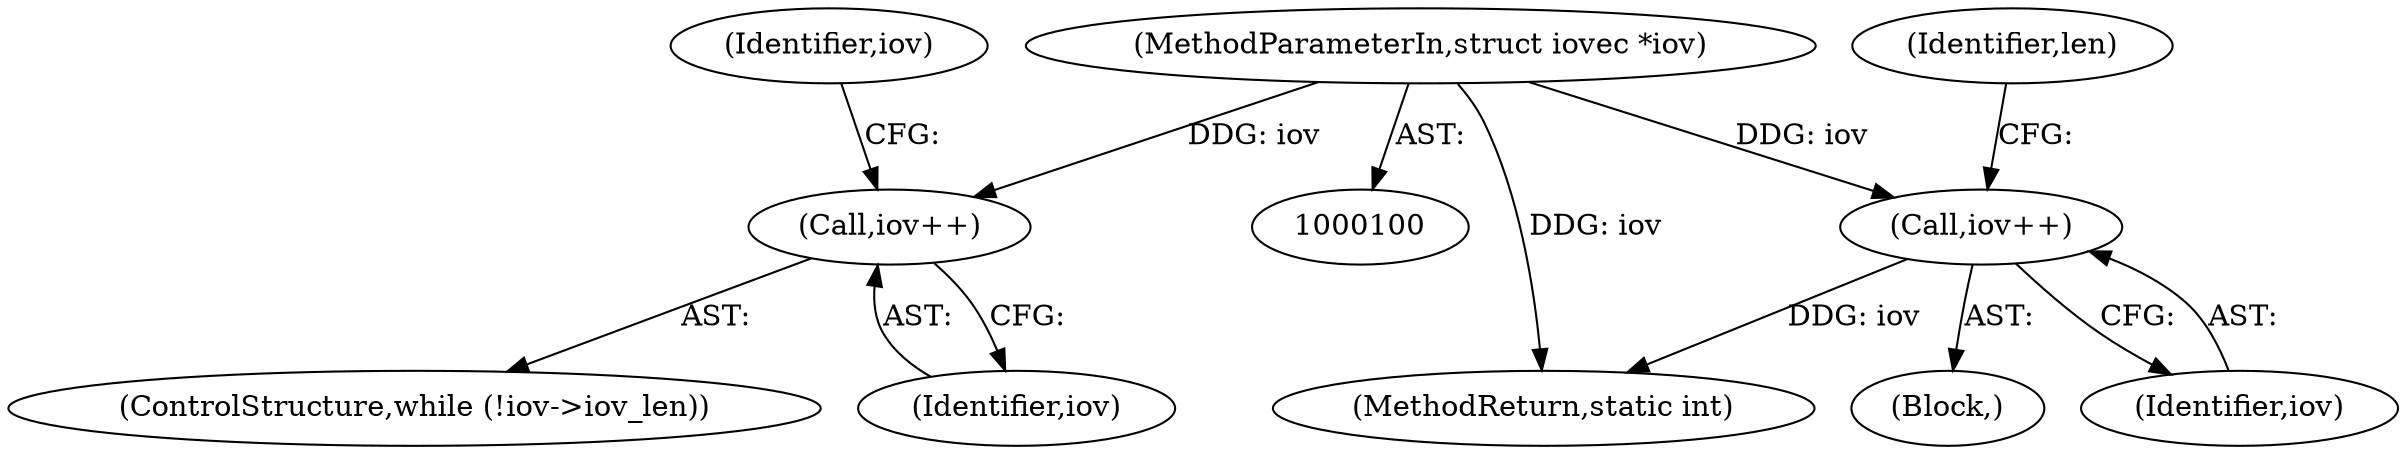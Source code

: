 digraph "1_linux_637b58c2887e5e57850865839cc75f59184b23d1@pointer" {
"1000101" [label="(MethodParameterIn,struct iovec *iov)"];
"1000109" [label="(Call,iov++)"];
"1000127" [label="(Call,iov++)"];
"1000101" [label="(MethodParameterIn,struct iovec *iov)"];
"1000109" [label="(Call,iov++)"];
"1000115" [label="(Block,)"];
"1000110" [label="(Identifier,iov)"];
"1000127" [label="(Call,iov++)"];
"1000131" [label="(MethodReturn,static int)"];
"1000128" [label="(Identifier,iov)"];
"1000104" [label="(ControlStructure,while (!iov->iov_len))"];
"1000113" [label="(Identifier,len)"];
"1000107" [label="(Identifier,iov)"];
"1000101" -> "1000100"  [label="AST: "];
"1000101" -> "1000131"  [label="DDG: iov"];
"1000101" -> "1000109"  [label="DDG: iov"];
"1000101" -> "1000127"  [label="DDG: iov"];
"1000109" -> "1000104"  [label="AST: "];
"1000109" -> "1000110"  [label="CFG: "];
"1000110" -> "1000109"  [label="AST: "];
"1000107" -> "1000109"  [label="CFG: "];
"1000127" -> "1000115"  [label="AST: "];
"1000127" -> "1000128"  [label="CFG: "];
"1000128" -> "1000127"  [label="AST: "];
"1000113" -> "1000127"  [label="CFG: "];
"1000127" -> "1000131"  [label="DDG: iov"];
}
